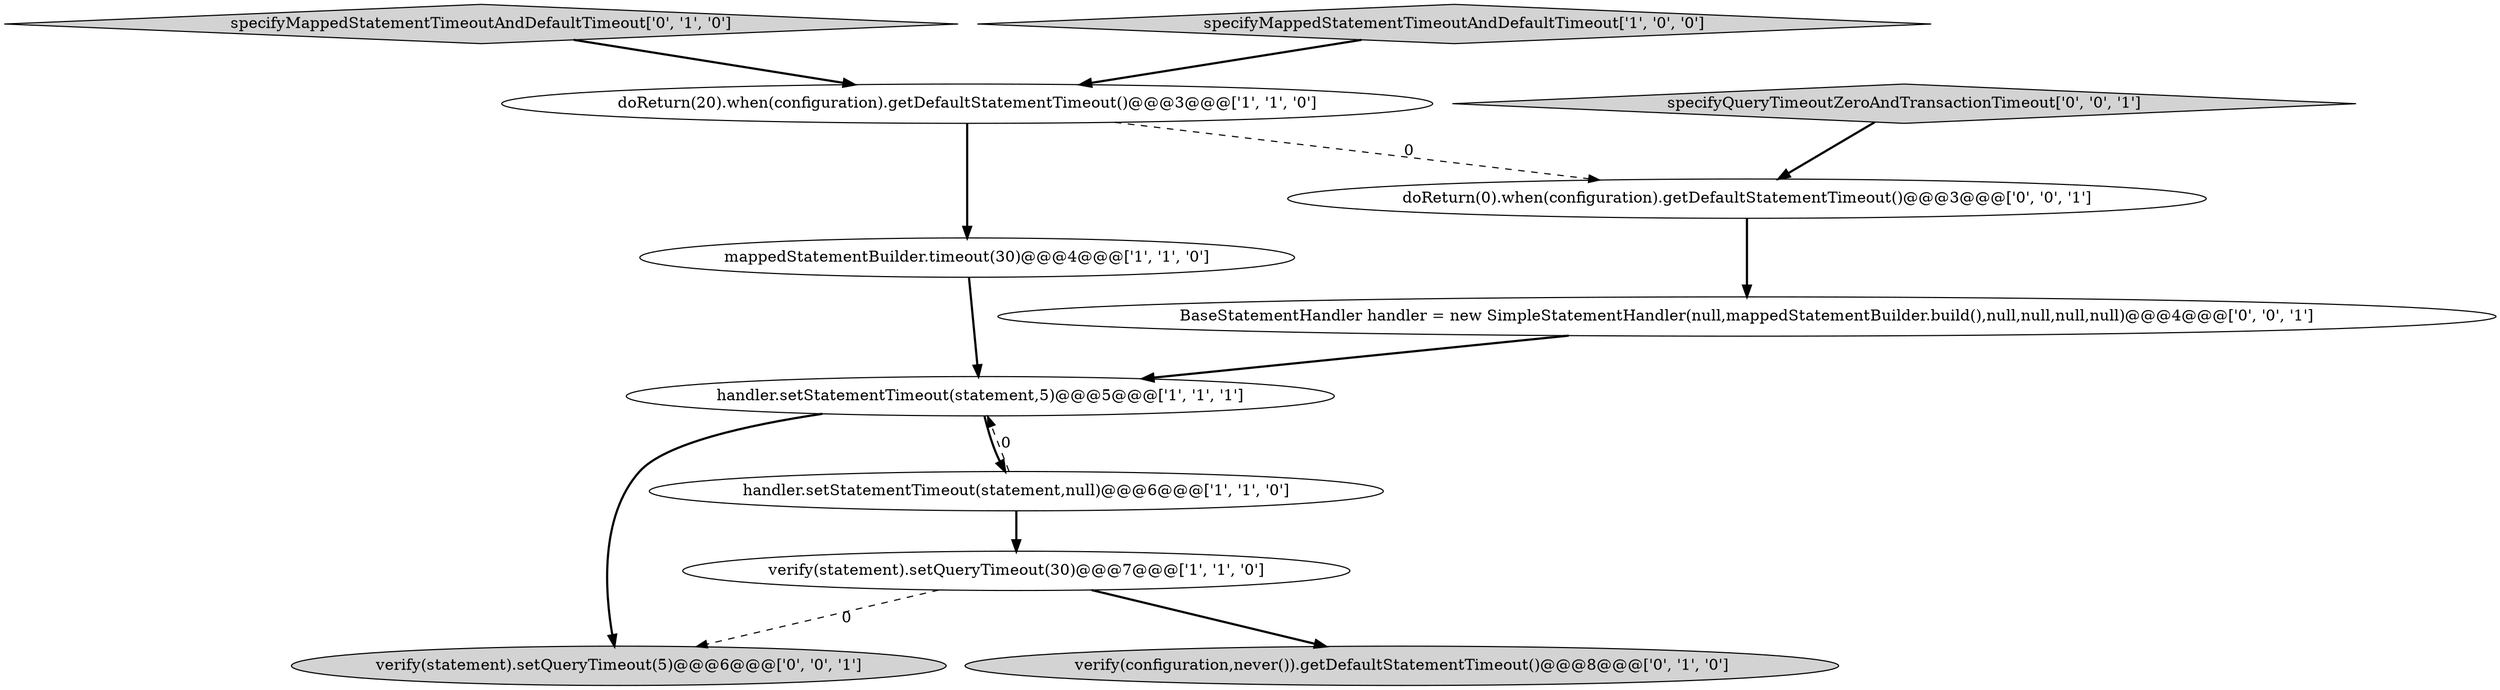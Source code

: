 digraph {
6 [style = filled, label = "specifyMappedStatementTimeoutAndDefaultTimeout['0', '1', '0']", fillcolor = lightgray, shape = diamond image = "AAA0AAABBB2BBB"];
1 [style = filled, label = "handler.setStatementTimeout(statement,5)@@@5@@@['1', '1', '1']", fillcolor = white, shape = ellipse image = "AAA0AAABBB1BBB"];
2 [style = filled, label = "doReturn(20).when(configuration).getDefaultStatementTimeout()@@@3@@@['1', '1', '0']", fillcolor = white, shape = ellipse image = "AAA0AAABBB1BBB"];
5 [style = filled, label = "mappedStatementBuilder.timeout(30)@@@4@@@['1', '1', '0']", fillcolor = white, shape = ellipse image = "AAA0AAABBB1BBB"];
11 [style = filled, label = "doReturn(0).when(configuration).getDefaultStatementTimeout()@@@3@@@['0', '0', '1']", fillcolor = white, shape = ellipse image = "AAA0AAABBB3BBB"];
10 [style = filled, label = "verify(statement).setQueryTimeout(5)@@@6@@@['0', '0', '1']", fillcolor = lightgray, shape = ellipse image = "AAA0AAABBB3BBB"];
9 [style = filled, label = "specifyQueryTimeoutZeroAndTransactionTimeout['0', '0', '1']", fillcolor = lightgray, shape = diamond image = "AAA0AAABBB3BBB"];
8 [style = filled, label = "BaseStatementHandler handler = new SimpleStatementHandler(null,mappedStatementBuilder.build(),null,null,null,null)@@@4@@@['0', '0', '1']", fillcolor = white, shape = ellipse image = "AAA0AAABBB3BBB"];
0 [style = filled, label = "handler.setStatementTimeout(statement,null)@@@6@@@['1', '1', '0']", fillcolor = white, shape = ellipse image = "AAA0AAABBB1BBB"];
7 [style = filled, label = "verify(configuration,never()).getDefaultStatementTimeout()@@@8@@@['0', '1', '0']", fillcolor = lightgray, shape = ellipse image = "AAA1AAABBB2BBB"];
4 [style = filled, label = "specifyMappedStatementTimeoutAndDefaultTimeout['1', '0', '0']", fillcolor = lightgray, shape = diamond image = "AAA0AAABBB1BBB"];
3 [style = filled, label = "verify(statement).setQueryTimeout(30)@@@7@@@['1', '1', '0']", fillcolor = white, shape = ellipse image = "AAA0AAABBB1BBB"];
8->1 [style = bold, label=""];
2->11 [style = dashed, label="0"];
0->3 [style = bold, label=""];
11->8 [style = bold, label=""];
1->10 [style = bold, label=""];
9->11 [style = bold, label=""];
3->7 [style = bold, label=""];
0->1 [style = dashed, label="0"];
6->2 [style = bold, label=""];
4->2 [style = bold, label=""];
2->5 [style = bold, label=""];
1->0 [style = bold, label=""];
3->10 [style = dashed, label="0"];
5->1 [style = bold, label=""];
}
